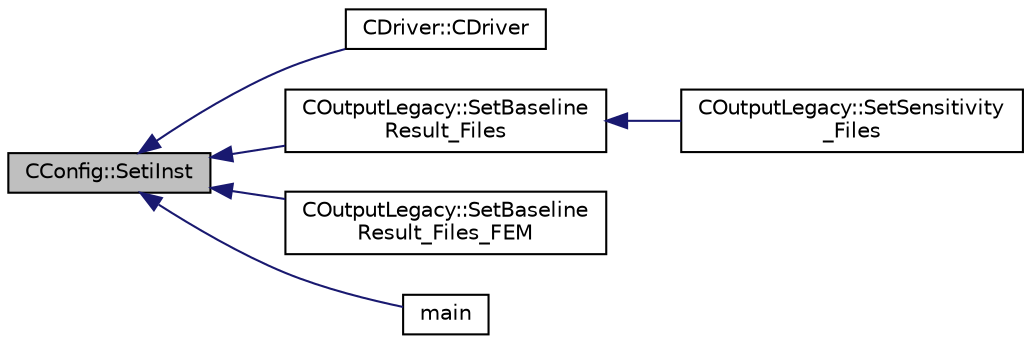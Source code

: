 digraph "CConfig::SetiInst"
{
  edge [fontname="Helvetica",fontsize="10",labelfontname="Helvetica",labelfontsize="10"];
  node [fontname="Helvetica",fontsize="10",shape=record];
  rankdir="LR";
  Node14649 [label="CConfig::SetiInst",height=0.2,width=0.4,color="black", fillcolor="grey75", style="filled", fontcolor="black"];
  Node14649 -> Node14650 [dir="back",color="midnightblue",fontsize="10",style="solid",fontname="Helvetica"];
  Node14650 [label="CDriver::CDriver",height=0.2,width=0.4,color="black", fillcolor="white", style="filled",URL="$class_c_driver.html#a3fca4a013a6efa9bbb38fe78a86b5f3d",tooltip="Constructor of the class. "];
  Node14649 -> Node14651 [dir="back",color="midnightblue",fontsize="10",style="solid",fontname="Helvetica"];
  Node14651 [label="COutputLegacy::SetBaseline\lResult_Files",height=0.2,width=0.4,color="black", fillcolor="white", style="filled",URL="$class_c_output_legacy.html#aa494f988736bb5a657fcaf9b8e0c2e85",tooltip="Writes and organizes the all the output files, except the history one, for serial computations..."];
  Node14651 -> Node14652 [dir="back",color="midnightblue",fontsize="10",style="solid",fontname="Helvetica"];
  Node14652 [label="COutputLegacy::SetSensitivity\l_Files",height=0.2,width=0.4,color="black", fillcolor="white", style="filled",URL="$class_c_output_legacy.html#ab6d1b1d7a16dc1538914c2ca98e2fea7",tooltip="Write the sensitivity (including mesh sensitivity) computed with the discrete adjoint method on the s..."];
  Node14649 -> Node14653 [dir="back",color="midnightblue",fontsize="10",style="solid",fontname="Helvetica"];
  Node14653 [label="COutputLegacy::SetBaseline\lResult_Files_FEM",height=0.2,width=0.4,color="black", fillcolor="white", style="filled",URL="$class_c_output_legacy.html#a46c1054bac8c154e4f3464cc1913e06f",tooltip="Writes and organizes the all the output files, except the history one, for DG-FEM simulations (SU2_SO..."];
  Node14649 -> Node14654 [dir="back",color="midnightblue",fontsize="10",style="solid",fontname="Helvetica"];
  Node14654 [label="main",height=0.2,width=0.4,color="black", fillcolor="white", style="filled",URL="$_s_u2___s_o_l_8cpp.html#a0ddf1224851353fc92bfbff6f499fa97"];
}
